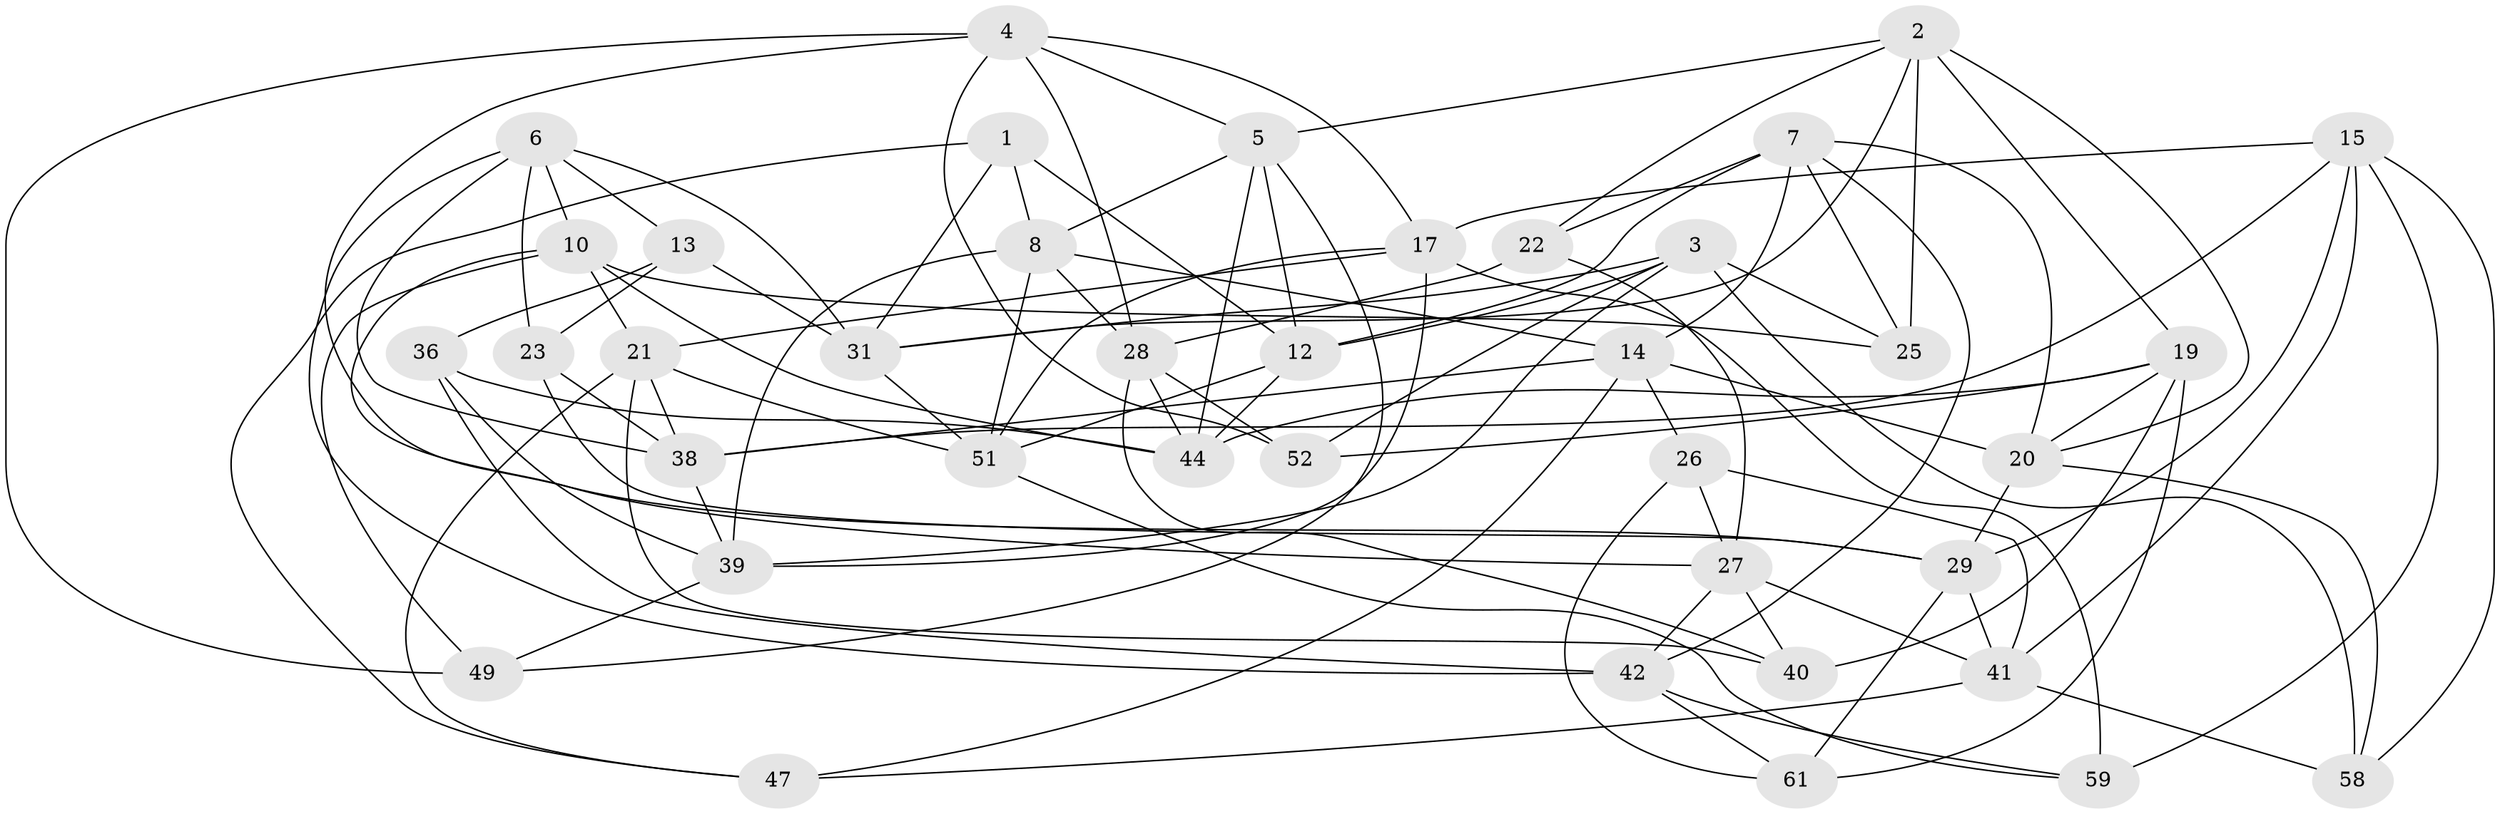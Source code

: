// Generated by graph-tools (version 1.1) at 2025/52/02/27/25 19:52:28]
// undirected, 39 vertices, 103 edges
graph export_dot {
graph [start="1"]
  node [color=gray90,style=filled];
  1;
  2 [super="+46"];
  3 [super="+33"];
  4 [super="+24"];
  5 [super="+32"];
  6 [super="+9"];
  7 [super="+16"];
  8 [super="+11"];
  10 [super="+18"];
  12 [super="+43"];
  13;
  14 [super="+62"];
  15 [super="+37"];
  17 [super="+54"];
  19 [super="+56"];
  20 [super="+63"];
  21 [super="+30"];
  22;
  23;
  25;
  26;
  27 [super="+35"];
  28 [super="+64"];
  29 [super="+50"];
  31 [super="+34"];
  36;
  38 [super="+48"];
  39 [super="+55"];
  40;
  41 [super="+57"];
  42 [super="+45"];
  44 [super="+53"];
  47;
  49;
  51 [super="+60"];
  52;
  58;
  59;
  61;
  1 -- 31;
  1 -- 47;
  1 -- 12;
  1 -- 8;
  2 -- 19;
  2 -- 20;
  2 -- 25;
  2 -- 22;
  2 -- 31;
  2 -- 5;
  3 -- 52;
  3 -- 12;
  3 -- 31;
  3 -- 25;
  3 -- 58;
  3 -- 39;
  4 -- 17;
  4 -- 49;
  4 -- 28;
  4 -- 29;
  4 -- 5;
  4 -- 52;
  5 -- 8;
  5 -- 12;
  5 -- 49;
  5 -- 44;
  6 -- 31;
  6 -- 42;
  6 -- 38;
  6 -- 10;
  6 -- 13;
  6 -- 23;
  7 -- 22;
  7 -- 25;
  7 -- 12;
  7 -- 42;
  7 -- 14;
  7 -- 20;
  8 -- 14;
  8 -- 51;
  8 -- 28;
  8 -- 39;
  10 -- 27;
  10 -- 25;
  10 -- 21;
  10 -- 49;
  10 -- 44;
  12 -- 44;
  12 -- 51;
  13 -- 36;
  13 -- 31;
  13 -- 23;
  14 -- 20;
  14 -- 26;
  14 -- 47;
  14 -- 38;
  15 -- 41;
  15 -- 58;
  15 -- 38;
  15 -- 17;
  15 -- 59;
  15 -- 29;
  17 -- 59;
  17 -- 51;
  17 -- 39;
  17 -- 21;
  19 -- 52;
  19 -- 44;
  19 -- 40;
  19 -- 20;
  19 -- 61;
  20 -- 58;
  20 -- 29;
  21 -- 47;
  21 -- 51;
  21 -- 40;
  21 -- 38;
  22 -- 27;
  22 -- 28;
  23 -- 29;
  23 -- 38;
  26 -- 41;
  26 -- 27;
  26 -- 61;
  27 -- 40;
  27 -- 42;
  27 -- 41;
  28 -- 44;
  28 -- 40;
  28 -- 52;
  29 -- 61;
  29 -- 41;
  31 -- 51;
  36 -- 42;
  36 -- 39;
  36 -- 44;
  38 -- 39;
  39 -- 49;
  41 -- 47;
  41 -- 58;
  42 -- 61;
  42 -- 59;
  51 -- 59;
}
